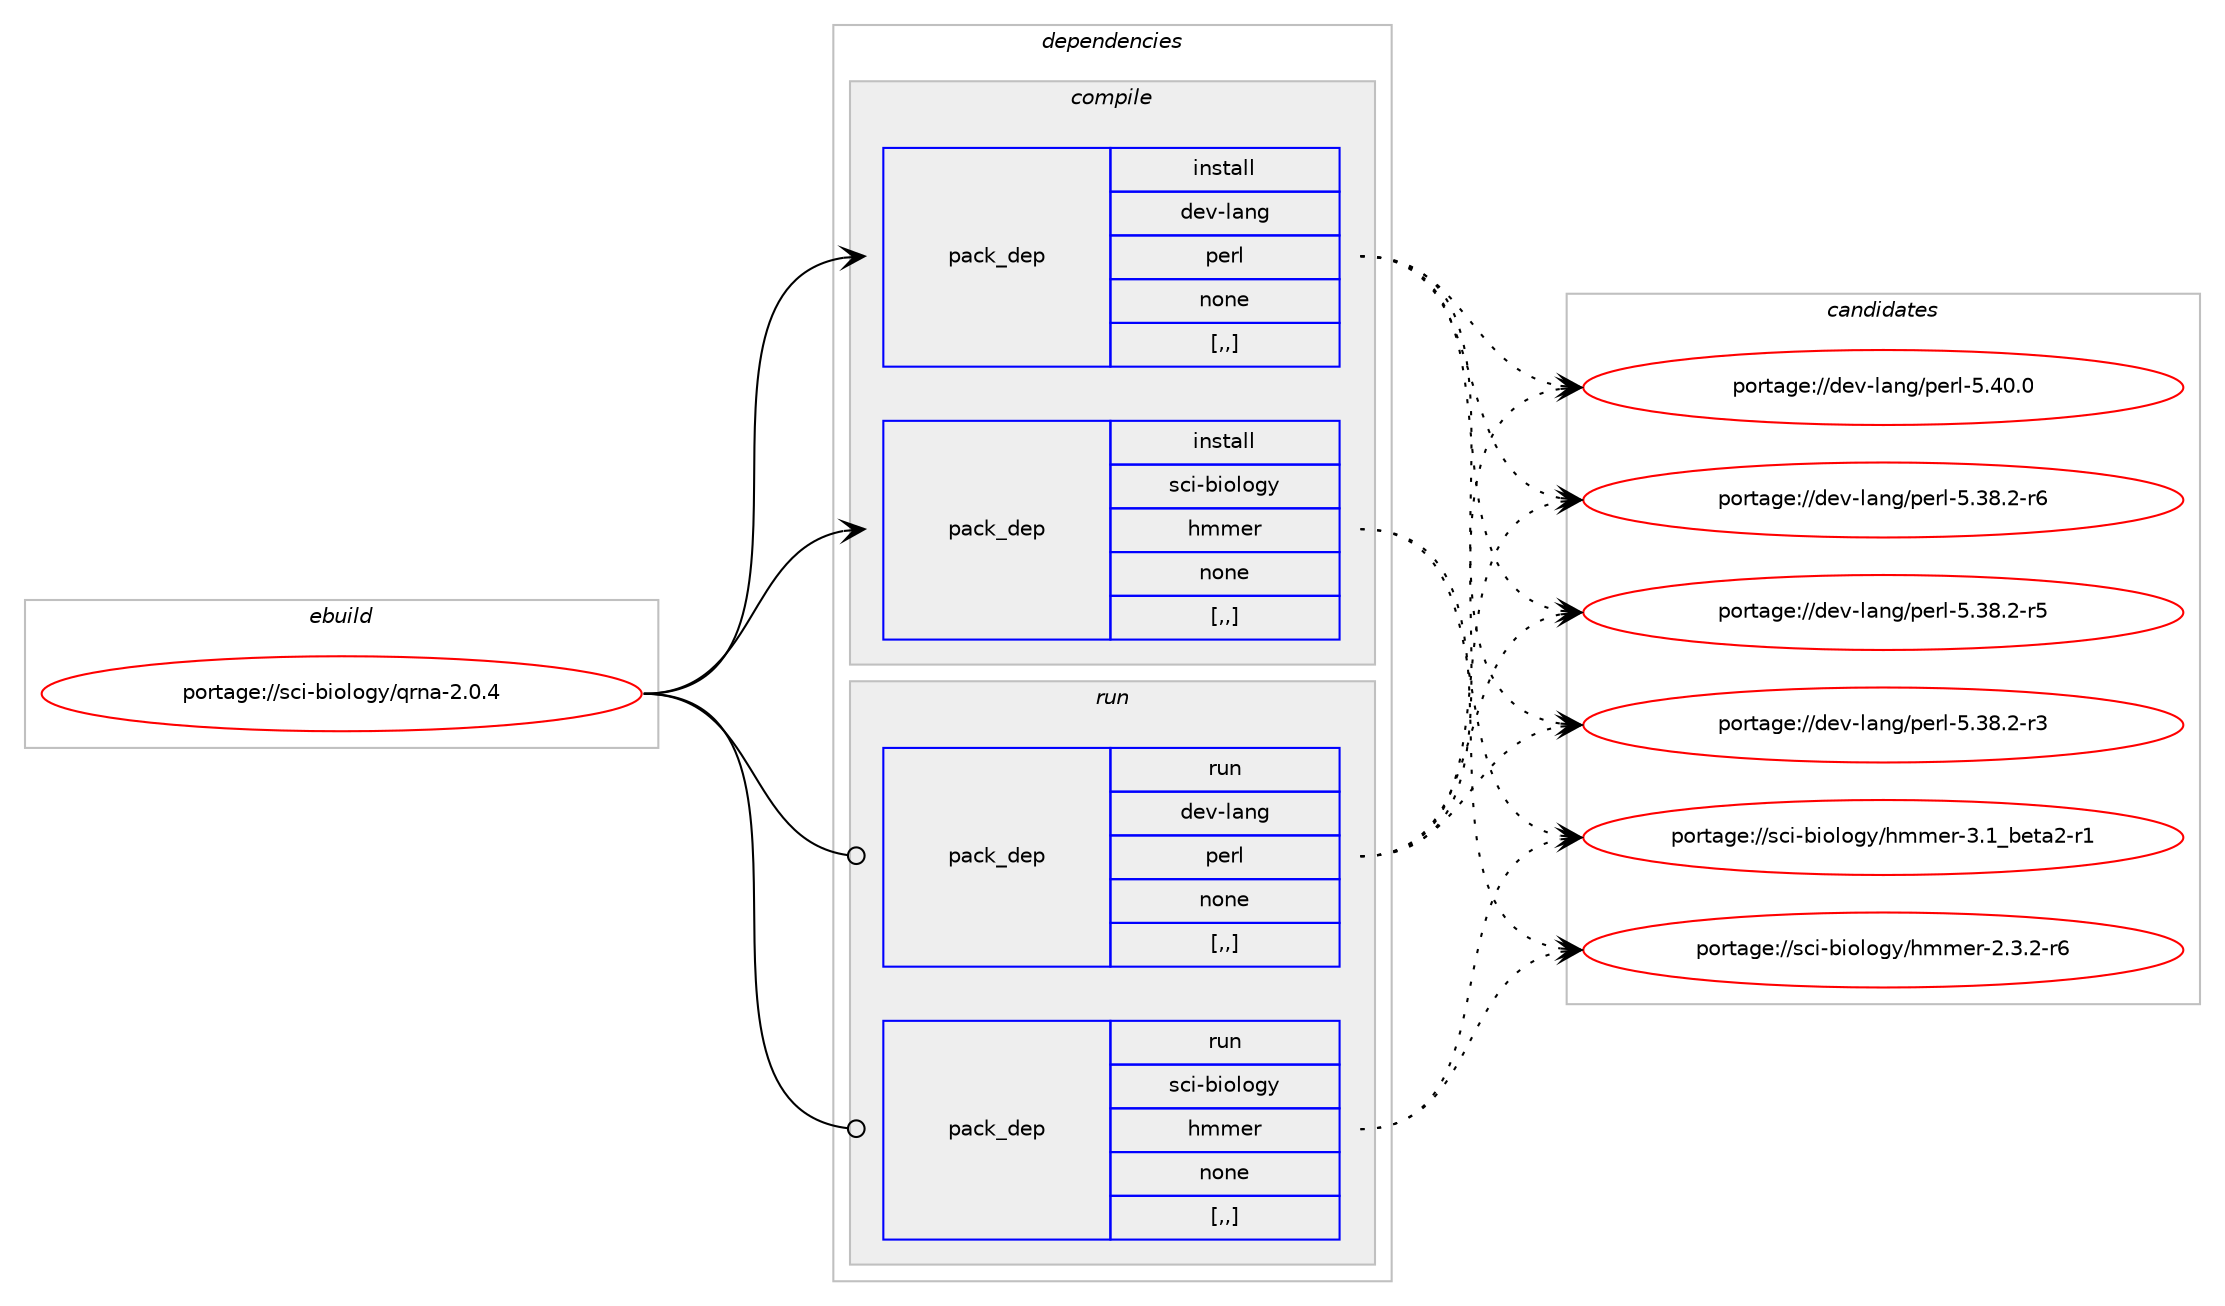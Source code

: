 digraph prolog {

# *************
# Graph options
# *************

newrank=true;
concentrate=true;
compound=true;
graph [rankdir=LR,fontname=Helvetica,fontsize=10,ranksep=1.5];#, ranksep=2.5, nodesep=0.2];
edge  [arrowhead=vee];
node  [fontname=Helvetica,fontsize=10];

# **********
# The ebuild
# **********

subgraph cluster_leftcol {
color=gray;
label=<<i>ebuild</i>>;
id [label="portage://sci-biology/qrna-2.0.4", color=red, width=4, href="../sci-biology/qrna-2.0.4.svg"];
}

# ****************
# The dependencies
# ****************

subgraph cluster_midcol {
color=gray;
label=<<i>dependencies</i>>;
subgraph cluster_compile {
fillcolor="#eeeeee";
style=filled;
label=<<i>compile</i>>;
subgraph pack286106 {
dependency393115 [label=<<TABLE BORDER="0" CELLBORDER="1" CELLSPACING="0" CELLPADDING="4" WIDTH="220"><TR><TD ROWSPAN="6" CELLPADDING="30">pack_dep</TD></TR><TR><TD WIDTH="110">install</TD></TR><TR><TD>dev-lang</TD></TR><TR><TD>perl</TD></TR><TR><TD>none</TD></TR><TR><TD>[,,]</TD></TR></TABLE>>, shape=none, color=blue];
}
id:e -> dependency393115:w [weight=20,style="solid",arrowhead="vee"];
subgraph pack286107 {
dependency393116 [label=<<TABLE BORDER="0" CELLBORDER="1" CELLSPACING="0" CELLPADDING="4" WIDTH="220"><TR><TD ROWSPAN="6" CELLPADDING="30">pack_dep</TD></TR><TR><TD WIDTH="110">install</TD></TR><TR><TD>sci-biology</TD></TR><TR><TD>hmmer</TD></TR><TR><TD>none</TD></TR><TR><TD>[,,]</TD></TR></TABLE>>, shape=none, color=blue];
}
id:e -> dependency393116:w [weight=20,style="solid",arrowhead="vee"];
}
subgraph cluster_compileandrun {
fillcolor="#eeeeee";
style=filled;
label=<<i>compile and run</i>>;
}
subgraph cluster_run {
fillcolor="#eeeeee";
style=filled;
label=<<i>run</i>>;
subgraph pack286108 {
dependency393117 [label=<<TABLE BORDER="0" CELLBORDER="1" CELLSPACING="0" CELLPADDING="4" WIDTH="220"><TR><TD ROWSPAN="6" CELLPADDING="30">pack_dep</TD></TR><TR><TD WIDTH="110">run</TD></TR><TR><TD>dev-lang</TD></TR><TR><TD>perl</TD></TR><TR><TD>none</TD></TR><TR><TD>[,,]</TD></TR></TABLE>>, shape=none, color=blue];
}
id:e -> dependency393117:w [weight=20,style="solid",arrowhead="odot"];
subgraph pack286109 {
dependency393118 [label=<<TABLE BORDER="0" CELLBORDER="1" CELLSPACING="0" CELLPADDING="4" WIDTH="220"><TR><TD ROWSPAN="6" CELLPADDING="30">pack_dep</TD></TR><TR><TD WIDTH="110">run</TD></TR><TR><TD>sci-biology</TD></TR><TR><TD>hmmer</TD></TR><TR><TD>none</TD></TR><TR><TD>[,,]</TD></TR></TABLE>>, shape=none, color=blue];
}
id:e -> dependency393118:w [weight=20,style="solid",arrowhead="odot"];
}
}

# **************
# The candidates
# **************

subgraph cluster_choices {
rank=same;
color=gray;
label=<<i>candidates</i>>;

subgraph choice286106 {
color=black;
nodesep=1;
choice10010111845108971101034711210111410845534652484648 [label="portage://dev-lang/perl-5.40.0", color=red, width=4,href="../dev-lang/perl-5.40.0.svg"];
choice100101118451089711010347112101114108455346515646504511454 [label="portage://dev-lang/perl-5.38.2-r6", color=red, width=4,href="../dev-lang/perl-5.38.2-r6.svg"];
choice100101118451089711010347112101114108455346515646504511453 [label="portage://dev-lang/perl-5.38.2-r5", color=red, width=4,href="../dev-lang/perl-5.38.2-r5.svg"];
choice100101118451089711010347112101114108455346515646504511451 [label="portage://dev-lang/perl-5.38.2-r3", color=red, width=4,href="../dev-lang/perl-5.38.2-r3.svg"];
dependency393115:e -> choice10010111845108971101034711210111410845534652484648:w [style=dotted,weight="100"];
dependency393115:e -> choice100101118451089711010347112101114108455346515646504511454:w [style=dotted,weight="100"];
dependency393115:e -> choice100101118451089711010347112101114108455346515646504511453:w [style=dotted,weight="100"];
dependency393115:e -> choice100101118451089711010347112101114108455346515646504511451:w [style=dotted,weight="100"];
}
subgraph choice286107 {
color=black;
nodesep=1;
choice1159910545981051111081111031214710410910910111445514649959810111697504511449 [label="portage://sci-biology/hmmer-3.1_beta2-r1", color=red, width=4,href="../sci-biology/hmmer-3.1_beta2-r1.svg"];
choice115991054598105111108111103121471041091091011144550465146504511454 [label="portage://sci-biology/hmmer-2.3.2-r6", color=red, width=4,href="../sci-biology/hmmer-2.3.2-r6.svg"];
dependency393116:e -> choice1159910545981051111081111031214710410910910111445514649959810111697504511449:w [style=dotted,weight="100"];
dependency393116:e -> choice115991054598105111108111103121471041091091011144550465146504511454:w [style=dotted,weight="100"];
}
subgraph choice286108 {
color=black;
nodesep=1;
choice10010111845108971101034711210111410845534652484648 [label="portage://dev-lang/perl-5.40.0", color=red, width=4,href="../dev-lang/perl-5.40.0.svg"];
choice100101118451089711010347112101114108455346515646504511454 [label="portage://dev-lang/perl-5.38.2-r6", color=red, width=4,href="../dev-lang/perl-5.38.2-r6.svg"];
choice100101118451089711010347112101114108455346515646504511453 [label="portage://dev-lang/perl-5.38.2-r5", color=red, width=4,href="../dev-lang/perl-5.38.2-r5.svg"];
choice100101118451089711010347112101114108455346515646504511451 [label="portage://dev-lang/perl-5.38.2-r3", color=red, width=4,href="../dev-lang/perl-5.38.2-r3.svg"];
dependency393117:e -> choice10010111845108971101034711210111410845534652484648:w [style=dotted,weight="100"];
dependency393117:e -> choice100101118451089711010347112101114108455346515646504511454:w [style=dotted,weight="100"];
dependency393117:e -> choice100101118451089711010347112101114108455346515646504511453:w [style=dotted,weight="100"];
dependency393117:e -> choice100101118451089711010347112101114108455346515646504511451:w [style=dotted,weight="100"];
}
subgraph choice286109 {
color=black;
nodesep=1;
choice1159910545981051111081111031214710410910910111445514649959810111697504511449 [label="portage://sci-biology/hmmer-3.1_beta2-r1", color=red, width=4,href="../sci-biology/hmmer-3.1_beta2-r1.svg"];
choice115991054598105111108111103121471041091091011144550465146504511454 [label="portage://sci-biology/hmmer-2.3.2-r6", color=red, width=4,href="../sci-biology/hmmer-2.3.2-r6.svg"];
dependency393118:e -> choice1159910545981051111081111031214710410910910111445514649959810111697504511449:w [style=dotted,weight="100"];
dependency393118:e -> choice115991054598105111108111103121471041091091011144550465146504511454:w [style=dotted,weight="100"];
}
}

}
